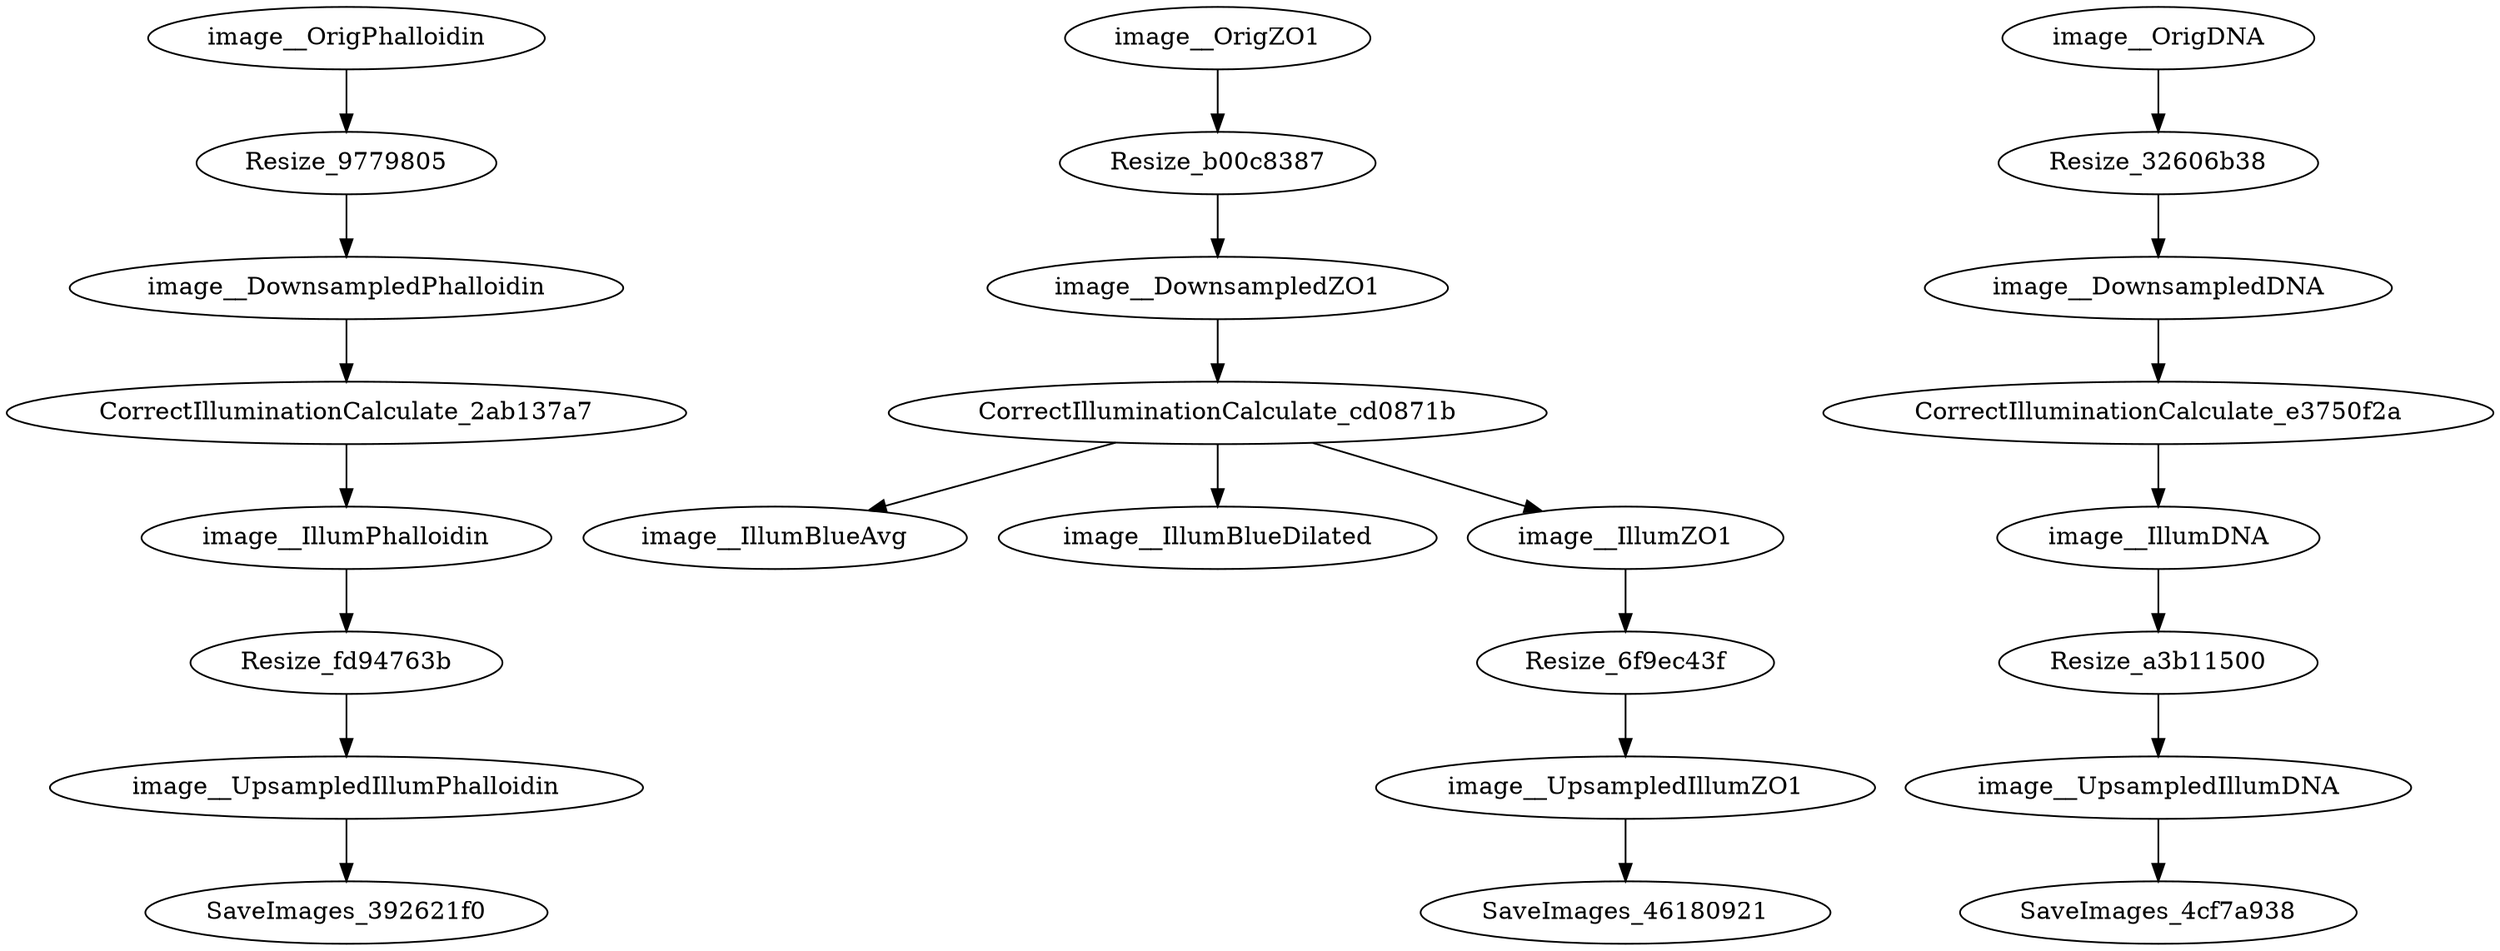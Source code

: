 strict digraph {
CorrectIlluminationCalculate_2ab137a7 [type=module];
CorrectIlluminationCalculate_cd0871b [type=module];
CorrectIlluminationCalculate_e3750f2a [type=module];
Resize_32606b38 [type=module];
Resize_6f9ec43f [type=module];
Resize_9779805 [type=module];
Resize_a3b11500 [type=module];
Resize_b00c8387 [type=module];
Resize_fd94763b [type=module];
SaveImages_392621f0 [type=module];
SaveImages_46180921 [type=module];
SaveImages_4cf7a938 [type=module];
image__DownsampledDNA [type=image];
image__DownsampledPhalloidin [type=image];
image__DownsampledZO1 [type=image];
image__IllumBlueAvg [type=image];
image__IllumBlueDilated [type=image];
image__IllumDNA [type=image];
image__IllumPhalloidin [type=image];
image__IllumZO1 [type=image];
image__OrigDNA [type=image];
image__OrigPhalloidin [type=image];
image__OrigZO1 [type=image];
image__UpsampledIllumDNA [type=image];
image__UpsampledIllumPhalloidin [type=image];
image__UpsampledIllumZO1 [type=image];
CorrectIlluminationCalculate_2ab137a7 -> image__IllumPhalloidin;
CorrectIlluminationCalculate_cd0871b -> image__IllumBlueAvg;
CorrectIlluminationCalculate_cd0871b -> image__IllumBlueDilated;
CorrectIlluminationCalculate_cd0871b -> image__IllumZO1;
CorrectIlluminationCalculate_e3750f2a -> image__IllumDNA;
Resize_32606b38 -> image__DownsampledDNA;
Resize_6f9ec43f -> image__UpsampledIllumZO1;
Resize_9779805 -> image__DownsampledPhalloidin;
Resize_a3b11500 -> image__UpsampledIllumDNA;
Resize_b00c8387 -> image__DownsampledZO1;
Resize_fd94763b -> image__UpsampledIllumPhalloidin;
image__DownsampledDNA -> CorrectIlluminationCalculate_e3750f2a;
image__DownsampledPhalloidin -> CorrectIlluminationCalculate_2ab137a7;
image__DownsampledZO1 -> CorrectIlluminationCalculate_cd0871b;
image__IllumDNA -> Resize_a3b11500;
image__IllumPhalloidin -> Resize_fd94763b;
image__IllumZO1 -> Resize_6f9ec43f;
image__OrigDNA -> Resize_32606b38;
image__OrigPhalloidin -> Resize_9779805;
image__OrigZO1 -> Resize_b00c8387;
image__UpsampledIllumDNA -> SaveImages_4cf7a938;
image__UpsampledIllumPhalloidin -> SaveImages_392621f0;
image__UpsampledIllumZO1 -> SaveImages_46180921;
}

